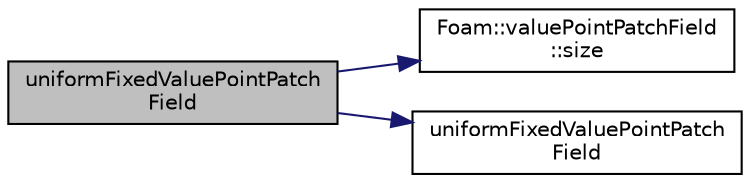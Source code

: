 digraph "uniformFixedValuePointPatchField"
{
  bgcolor="transparent";
  edge [fontname="Helvetica",fontsize="10",labelfontname="Helvetica",labelfontsize="10"];
  node [fontname="Helvetica",fontsize="10",shape=record];
  rankdir="LR";
  Node1 [label="uniformFixedValuePointPatch\lField",height=0.2,width=0.4,color="black", fillcolor="grey75", style="filled", fontcolor="black"];
  Node1 -> Node2 [color="midnightblue",fontsize="10",style="solid",fontname="Helvetica"];
  Node2 [label="Foam::valuePointPatchField\l::size",height=0.2,width=0.4,color="black",URL="$a02888.html#a65cea301e2d6033c43932d12d91c792f",tooltip="Return size. "];
  Node1 -> Node3 [color="midnightblue",fontsize="10",style="solid",fontname="Helvetica"];
  Node3 [label="uniformFixedValuePointPatch\lField",height=0.2,width=0.4,color="black",URL="$a02856.html#a1587d4eb0574d8a00a34792171e5c7a0",tooltip="Construct from patch and internal field. "];
}
